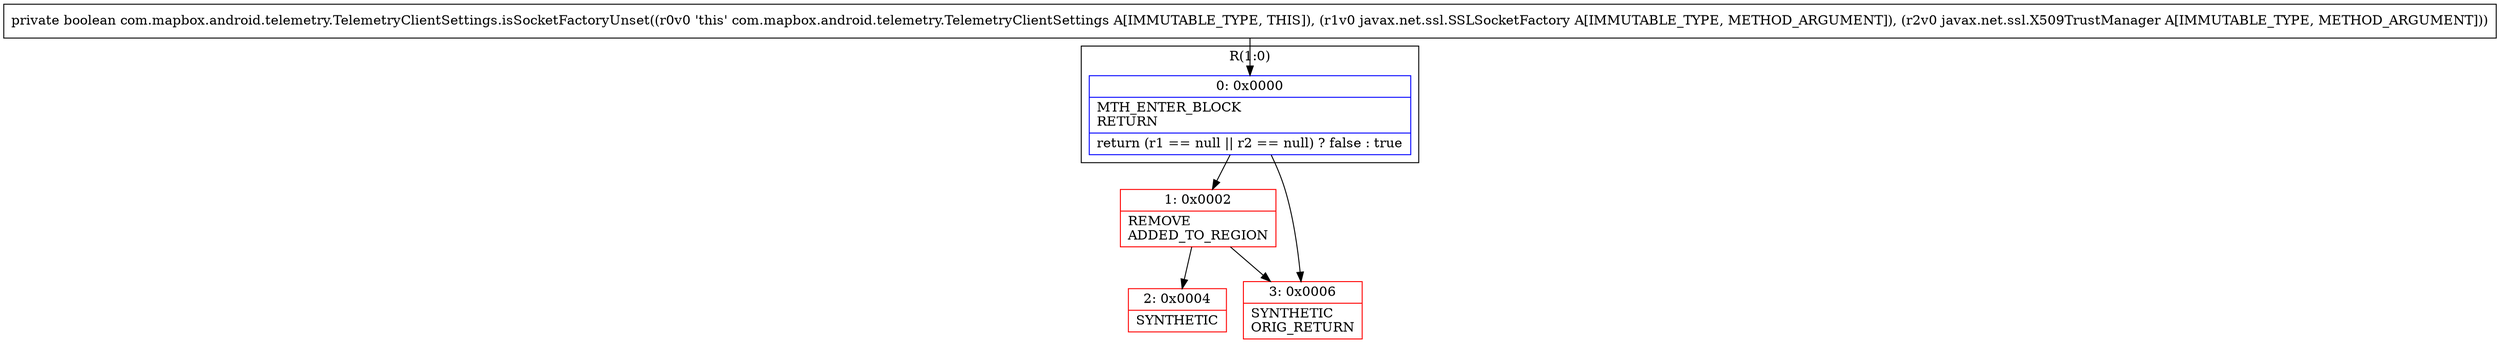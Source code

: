 digraph "CFG forcom.mapbox.android.telemetry.TelemetryClientSettings.isSocketFactoryUnset(Ljavax\/net\/ssl\/SSLSocketFactory;Ljavax\/net\/ssl\/X509TrustManager;)Z" {
subgraph cluster_Region_607850249 {
label = "R(1:0)";
node [shape=record,color=blue];
Node_0 [shape=record,label="{0\:\ 0x0000|MTH_ENTER_BLOCK\lRETURN\l|return (r1 == null \|\| r2 == null) ? false : true\l}"];
}
Node_1 [shape=record,color=red,label="{1\:\ 0x0002|REMOVE\lADDED_TO_REGION\l}"];
Node_2 [shape=record,color=red,label="{2\:\ 0x0004|SYNTHETIC\l}"];
Node_3 [shape=record,color=red,label="{3\:\ 0x0006|SYNTHETIC\lORIG_RETURN\l}"];
MethodNode[shape=record,label="{private boolean com.mapbox.android.telemetry.TelemetryClientSettings.isSocketFactoryUnset((r0v0 'this' com.mapbox.android.telemetry.TelemetryClientSettings A[IMMUTABLE_TYPE, THIS]), (r1v0 javax.net.ssl.SSLSocketFactory A[IMMUTABLE_TYPE, METHOD_ARGUMENT]), (r2v0 javax.net.ssl.X509TrustManager A[IMMUTABLE_TYPE, METHOD_ARGUMENT])) }"];
MethodNode -> Node_0;
Node_0 -> Node_1;
Node_0 -> Node_3;
Node_1 -> Node_2;
Node_1 -> Node_3;
}

